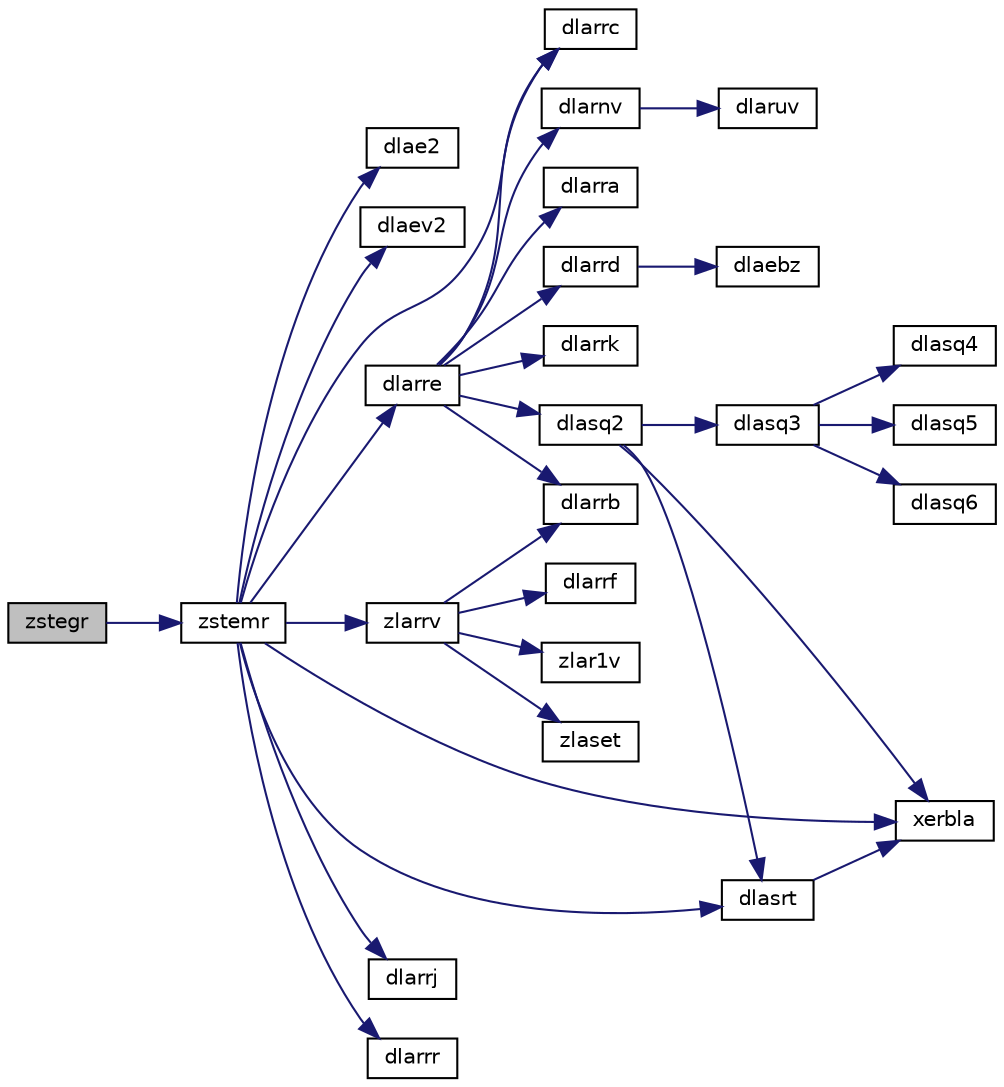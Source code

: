 digraph "zstegr"
{
 // LATEX_PDF_SIZE
  edge [fontname="Helvetica",fontsize="10",labelfontname="Helvetica",labelfontsize="10"];
  node [fontname="Helvetica",fontsize="10",shape=record];
  rankdir="LR";
  Node1 [label="zstegr",height=0.2,width=0.4,color="black", fillcolor="grey75", style="filled", fontcolor="black",tooltip="ZSTEGR"];
  Node1 -> Node2 [color="midnightblue",fontsize="10",style="solid",fontname="Helvetica"];
  Node2 [label="zstemr",height=0.2,width=0.4,color="black", fillcolor="white", style="filled",URL="$zstemr_8f.html#a33d197e0d2be9d9528f815c947c5fda1",tooltip="ZSTEMR"];
  Node2 -> Node3 [color="midnightblue",fontsize="10",style="solid",fontname="Helvetica"];
  Node3 [label="dlae2",height=0.2,width=0.4,color="black", fillcolor="white", style="filled",URL="$dlae2_8f.html#a8a36d905c1c66d345f791b91254da0ae",tooltip="DLAE2 computes the eigenvalues of a 2-by-2 symmetric matrix."];
  Node2 -> Node4 [color="midnightblue",fontsize="10",style="solid",fontname="Helvetica"];
  Node4 [label="dlaev2",height=0.2,width=0.4,color="black", fillcolor="white", style="filled",URL="$dlaev2_8f.html#a404759a75990a78660c741b3448b27e8",tooltip="DLAEV2 computes the eigenvalues and eigenvectors of a 2-by-2 symmetric/Hermitian matrix."];
  Node2 -> Node5 [color="midnightblue",fontsize="10",style="solid",fontname="Helvetica"];
  Node5 [label="dlarrc",height=0.2,width=0.4,color="black", fillcolor="white", style="filled",URL="$dlarrc_8f.html#ac6a65096bc8be9a4dc881a96147075ea",tooltip="DLARRC computes the number of eigenvalues of the symmetric tridiagonal matrix."];
  Node2 -> Node6 [color="midnightblue",fontsize="10",style="solid",fontname="Helvetica"];
  Node6 [label="dlarre",height=0.2,width=0.4,color="black", fillcolor="white", style="filled",URL="$dlarre_8f.html#ae8358ae1847bb9cfb96b56b6f3ef6386",tooltip="DLARRE given the tridiagonal matrix T, sets small off-diagonal elements to zero and for each unreduce..."];
  Node6 -> Node7 [color="midnightblue",fontsize="10",style="solid",fontname="Helvetica"];
  Node7 [label="dlarnv",height=0.2,width=0.4,color="black", fillcolor="white", style="filled",URL="$dlarnv_8f.html#a77e05a87ced667cbdb502aa87c72d056",tooltip="DLARNV returns a vector of random numbers from a uniform or normal distribution."];
  Node7 -> Node8 [color="midnightblue",fontsize="10",style="solid",fontname="Helvetica"];
  Node8 [label="dlaruv",height=0.2,width=0.4,color="black", fillcolor="white", style="filled",URL="$dlaruv_8f.html#a55e7c02e398f2c6365c956d272836a89",tooltip="DLARUV returns a vector of n random real numbers from a uniform distribution."];
  Node6 -> Node9 [color="midnightblue",fontsize="10",style="solid",fontname="Helvetica"];
  Node9 [label="dlarra",height=0.2,width=0.4,color="black", fillcolor="white", style="filled",URL="$dlarra_8f.html#a0b5719c25a81a95270cd36178e283166",tooltip="DLARRA computes the splitting points with the specified threshold."];
  Node6 -> Node10 [color="midnightblue",fontsize="10",style="solid",fontname="Helvetica"];
  Node10 [label="dlarrb",height=0.2,width=0.4,color="black", fillcolor="white", style="filled",URL="$dlarrb_8f.html#ab3446b2d3189e23e5b95f18ea97b0a22",tooltip="DLARRB provides limited bisection to locate eigenvalues for more accuracy."];
  Node6 -> Node5 [color="midnightblue",fontsize="10",style="solid",fontname="Helvetica"];
  Node6 -> Node11 [color="midnightblue",fontsize="10",style="solid",fontname="Helvetica"];
  Node11 [label="dlarrd",height=0.2,width=0.4,color="black", fillcolor="white", style="filled",URL="$dlarrd_8f.html#aa9fa3671522ed0e21695769fd85982c7",tooltip="DLARRD computes the eigenvalues of a symmetric tridiagonal matrix to suitable accuracy."];
  Node11 -> Node12 [color="midnightblue",fontsize="10",style="solid",fontname="Helvetica"];
  Node12 [label="dlaebz",height=0.2,width=0.4,color="black", fillcolor="white", style="filled",URL="$dlaebz_8f.html#a79da86f5a84d0038788717338eef245d",tooltip="DLAEBZ computes the number of eigenvalues of a real symmetric tridiagonal matrix which are less than ..."];
  Node6 -> Node13 [color="midnightblue",fontsize="10",style="solid",fontname="Helvetica"];
  Node13 [label="dlarrk",height=0.2,width=0.4,color="black", fillcolor="white", style="filled",URL="$dlarrk_8f.html#ad321b234af8d1ac9fbb18ca95a1c13f2",tooltip="DLARRK computes one eigenvalue of a symmetric tridiagonal matrix T to suitable accuracy."];
  Node6 -> Node14 [color="midnightblue",fontsize="10",style="solid",fontname="Helvetica"];
  Node14 [label="dlasq2",height=0.2,width=0.4,color="black", fillcolor="white", style="filled",URL="$dlasq2_8f.html#aa23a44b0562a4dfc670e5b7a676a2e2d",tooltip="DLASQ2 computes all the eigenvalues of the symmetric positive definite tridiagonal matrix associated ..."];
  Node14 -> Node15 [color="midnightblue",fontsize="10",style="solid",fontname="Helvetica"];
  Node15 [label="dlasq3",height=0.2,width=0.4,color="black", fillcolor="white", style="filled",URL="$dlasq3_8f.html#a38579c1852f8094a33d0afeed15b2b65",tooltip="DLASQ3 checks for deflation, computes a shift and calls dqds. Used by sbdsqr."];
  Node15 -> Node16 [color="midnightblue",fontsize="10",style="solid",fontname="Helvetica"];
  Node16 [label="dlasq4",height=0.2,width=0.4,color="black", fillcolor="white", style="filled",URL="$dlasq4_8f.html#a1c9c24724eb452f615cd1695e6b9ee3b",tooltip="DLASQ4 computes an approximation to the smallest eigenvalue using values of d from the previous trans..."];
  Node15 -> Node17 [color="midnightblue",fontsize="10",style="solid",fontname="Helvetica"];
  Node17 [label="dlasq5",height=0.2,width=0.4,color="black", fillcolor="white", style="filled",URL="$dlasq5_8f.html#a77ac31104dbfb9331604678f3ba05156",tooltip="DLASQ5 computes one dqds transform in ping-pong form. Used by sbdsqr and sstegr."];
  Node15 -> Node18 [color="midnightblue",fontsize="10",style="solid",fontname="Helvetica"];
  Node18 [label="dlasq6",height=0.2,width=0.4,color="black", fillcolor="white", style="filled",URL="$dlasq6_8f.html#a5b8d724babb26c081b057fa28f05b16e",tooltip="DLASQ6 computes one dqd transform in ping-pong form. Used by sbdsqr and sstegr."];
  Node14 -> Node19 [color="midnightblue",fontsize="10",style="solid",fontname="Helvetica"];
  Node19 [label="dlasrt",height=0.2,width=0.4,color="black", fillcolor="white", style="filled",URL="$dlasrt_8f.html#a88a9fb57b6459176b68f21720d3d2ad2",tooltip="DLASRT sorts numbers in increasing or decreasing order."];
  Node19 -> Node20 [color="midnightblue",fontsize="10",style="solid",fontname="Helvetica"];
  Node20 [label="xerbla",height=0.2,width=0.4,color="black", fillcolor="white", style="filled",URL="$xerbla_8f.html#a377ee61015baf8dea7770b3a404b1c07",tooltip="XERBLA"];
  Node14 -> Node20 [color="midnightblue",fontsize="10",style="solid",fontname="Helvetica"];
  Node2 -> Node21 [color="midnightblue",fontsize="10",style="solid",fontname="Helvetica"];
  Node21 [label="dlarrj",height=0.2,width=0.4,color="black", fillcolor="white", style="filled",URL="$dlarrj_8f.html#a7cdb25c9766674132d73bcbba824ab31",tooltip="DLARRJ performs refinement of the initial estimates of the eigenvalues of the matrix T."];
  Node2 -> Node22 [color="midnightblue",fontsize="10",style="solid",fontname="Helvetica"];
  Node22 [label="dlarrr",height=0.2,width=0.4,color="black", fillcolor="white", style="filled",URL="$dlarrr_8f.html#afe58120dedcb8d85c7a689c2d822f4a6",tooltip="DLARRR performs tests to decide whether the symmetric tridiagonal matrix T warrants expensive computa..."];
  Node2 -> Node19 [color="midnightblue",fontsize="10",style="solid",fontname="Helvetica"];
  Node2 -> Node20 [color="midnightblue",fontsize="10",style="solid",fontname="Helvetica"];
  Node2 -> Node23 [color="midnightblue",fontsize="10",style="solid",fontname="Helvetica"];
  Node23 [label="zlarrv",height=0.2,width=0.4,color="black", fillcolor="white", style="filled",URL="$zlarrv_8f.html#a67b538baa0f2ed86a609272209987c8c",tooltip="ZLARRV computes the eigenvectors of the tridiagonal matrix T = L D LT given L, D and the eigenvalues ..."];
  Node23 -> Node10 [color="midnightblue",fontsize="10",style="solid",fontname="Helvetica"];
  Node23 -> Node24 [color="midnightblue",fontsize="10",style="solid",fontname="Helvetica"];
  Node24 [label="dlarrf",height=0.2,width=0.4,color="black", fillcolor="white", style="filled",URL="$dlarrf_8f.html#a6fa2f60646088821e40fbe04a41aa7b1",tooltip="DLARRF finds a new relatively robust representation such that at least one of the eigenvalues is rela..."];
  Node23 -> Node25 [color="midnightblue",fontsize="10",style="solid",fontname="Helvetica"];
  Node25 [label="zlar1v",height=0.2,width=0.4,color="black", fillcolor="white", style="filled",URL="$zlar1v_8f.html#a73cdc9e22d7e051ee430030030f34ed6",tooltip="ZLAR1V computes the (scaled) r-th column of the inverse of the submatrix in rows b1 through bn of the..."];
  Node23 -> Node26 [color="midnightblue",fontsize="10",style="solid",fontname="Helvetica"];
  Node26 [label="zlaset",height=0.2,width=0.4,color="black", fillcolor="white", style="filled",URL="$zlaset_8f.html#aa4389d0e0e031c70c351acf7dbad6a85",tooltip="ZLASET initializes the off-diagonal elements and the diagonal elements of a matrix to given values."];
}
